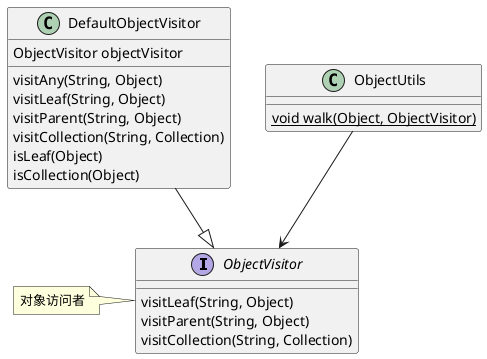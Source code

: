 @startuml

interface ObjectVisitor {
    visitLeaf(String, Object)
    visitParent(String, Object)
    visitCollection(String, Collection)
}
note left of ObjectVisitor: 对象访问者

class DefaultObjectVisitor {
    ObjectVisitor objectVisitor

    visitAny(String, Object)
    visitLeaf(String, Object)
    visitParent(String, Object)
    visitCollection(String, Collection)
    isLeaf(Object)
    isCollection(Object)
}

DefaultObjectVisitor--|>ObjectVisitor


class ObjectUtils {
    {static} void walk(Object, ObjectVisitor)
}

ObjectUtils-->ObjectVisitor
'note right of 应用内核: 应用内核中可以包含多个应用构件
@enduml
